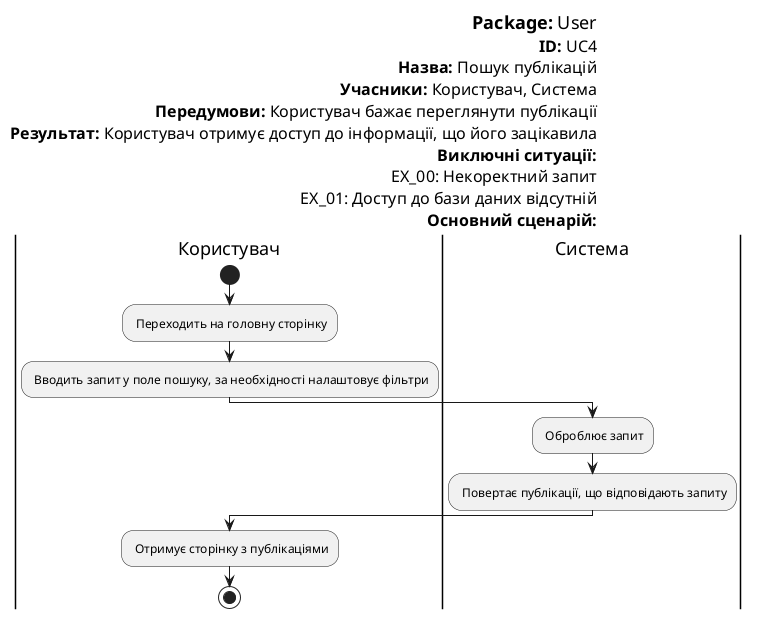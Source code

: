 @startuml 

left header
<font color=000 size=18><b>Package:</b> User
<font color=000 size=16><b>ID:</b> UC4
<font color=000 size=16><b>Назва:</b> Пошук публікацій
<font color=000 size=16><b>Учасники:</b> Користувач, Система
<font color=000 size=16><b>Передумови:</b> Користувач бажає переглянути публікації
<font color=000 size=16><b>Результат:</b> Користувач отримує доступ до інформації, що його зацікавила
<font color=000 size=16><b>Виключні ситуації:</b>
<font color=000 size=16>EX_00: Некоректний запит
<font color=000 size=16>EX_01: Доступ до бази даних відсутній
<font color=000 size=16><b>Основний сценарій:</b>
end header

skinparam	shadowing false
skinparam Note {
	BackgroundColor #f85658
	FontColor #ffffff
}

|Користувач|
start
: Переходить на головну сторінку;

: Вводить запит у поле пошуку, за необхідності налаштовує фільтри;

|Система|
: Оброблює запит;

: Повертає публікації, що відповідають запиту;

|Користувач|
: Отримує сторінку з публікаціями;

stop;
@enduml
